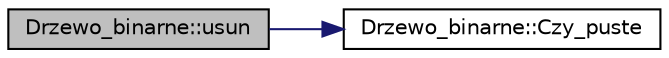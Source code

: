 digraph G
{
  edge [fontname="Helvetica",fontsize="10",labelfontname="Helvetica",labelfontsize="10"];
  node [fontname="Helvetica",fontsize="10",shape=record];
  rankdir="LR";
  Node1 [label="Drzewo_binarne::usun",height=0.2,width=0.4,color="black", fillcolor="grey75", style="filled" fontcolor="black"];
  Node1 -> Node2 [color="midnightblue",fontsize="10",style="solid",fontname="Helvetica"];
  Node2 [label="Drzewo_binarne::Czy_puste",height=0.2,width=0.4,color="black", fillcolor="white", style="filled",URL="$class_drzewo__binarne.html#aa9e767a3f55ca4d93e5eab7d8d27633d",tooltip="Czy drzewo jest puste."];
}
